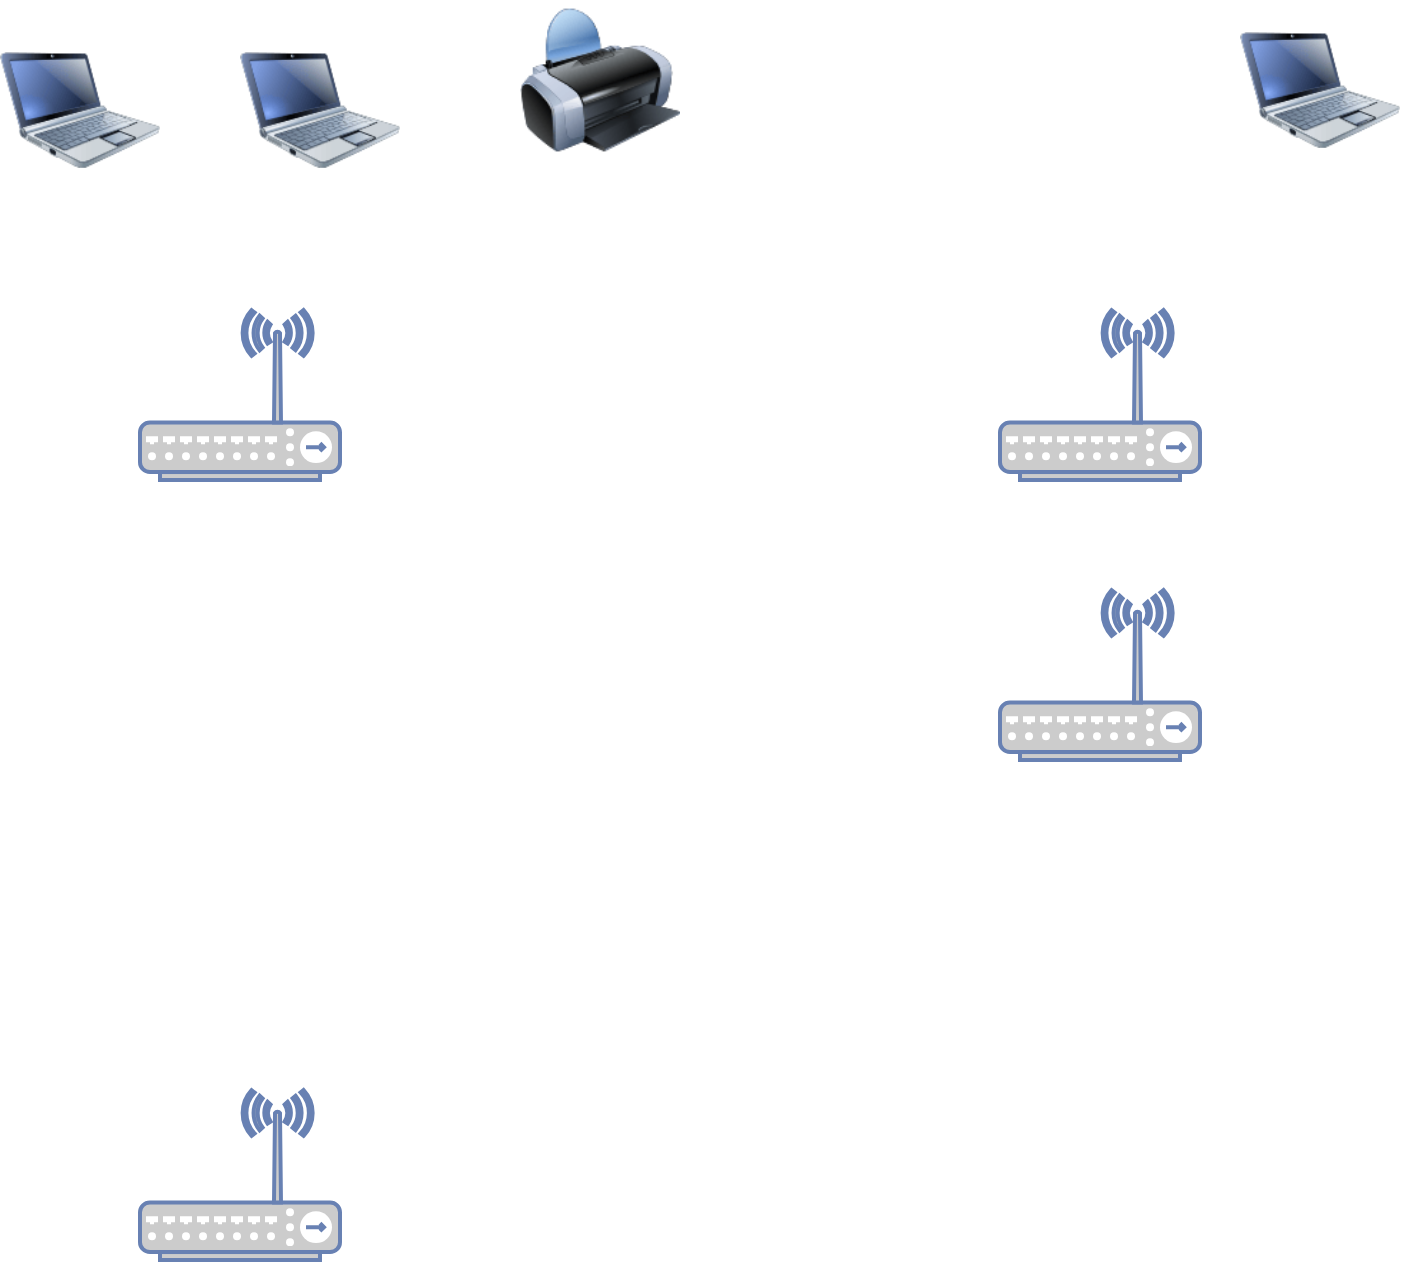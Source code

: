 <mxfile version="21.5.2" type="github">
  <diagram name="Page-1" id="VFRWDgxxv4eTWvXVUjLN">
    <mxGraphModel dx="1050" dy="555" grid="1" gridSize="10" guides="1" tooltips="1" connect="1" arrows="1" fold="1" page="1" pageScale="1" pageWidth="850" pageHeight="1100" math="0" shadow="0">
      <root>
        <mxCell id="0" />
        <mxCell id="1" parent="0" />
        <mxCell id="tMK-UNMMJ-_xrknyxAuZ-1" value="" style="fontColor=#0066CC;verticalAlign=top;verticalLabelPosition=bottom;labelPosition=center;align=center;html=1;outlineConnect=0;fillColor=#CCCCCC;strokeColor=#6881B3;gradientColor=none;gradientDirection=north;strokeWidth=2;shape=mxgraph.networks.wireless_hub;" vertex="1" parent="1">
          <mxGeometry x="610" y="320" width="100" height="85" as="geometry" />
        </mxCell>
        <mxCell id="tMK-UNMMJ-_xrknyxAuZ-2" value="" style="fontColor=#0066CC;verticalAlign=top;verticalLabelPosition=bottom;labelPosition=center;align=center;html=1;outlineConnect=0;fillColor=#CCCCCC;strokeColor=#6881B3;gradientColor=none;gradientDirection=north;strokeWidth=2;shape=mxgraph.networks.wireless_hub;" vertex="1" parent="1">
          <mxGeometry x="610" y="180" width="100" height="85" as="geometry" />
        </mxCell>
        <mxCell id="tMK-UNMMJ-_xrknyxAuZ-3" value="" style="fontColor=#0066CC;verticalAlign=top;verticalLabelPosition=bottom;labelPosition=center;align=center;html=1;outlineConnect=0;fillColor=#CCCCCC;strokeColor=#6881B3;gradientColor=none;gradientDirection=north;strokeWidth=2;shape=mxgraph.networks.wireless_hub;" vertex="1" parent="1">
          <mxGeometry x="180" y="180" width="100" height="85" as="geometry" />
        </mxCell>
        <mxCell id="tMK-UNMMJ-_xrknyxAuZ-5" value="" style="fontColor=#0066CC;verticalAlign=top;verticalLabelPosition=bottom;labelPosition=center;align=center;html=1;outlineConnect=0;fillColor=#CCCCCC;strokeColor=#6881B3;gradientColor=none;gradientDirection=north;strokeWidth=2;shape=mxgraph.networks.wireless_hub;" vertex="1" parent="1">
          <mxGeometry x="180" y="570" width="100" height="85" as="geometry" />
        </mxCell>
        <mxCell id="tMK-UNMMJ-_xrknyxAuZ-6" value="" style="image;html=1;image=img/lib/clip_art/computers/Printer_128x128.png" vertex="1" parent="1">
          <mxGeometry x="370" y="25" width="80" height="80" as="geometry" />
        </mxCell>
        <mxCell id="tMK-UNMMJ-_xrknyxAuZ-8" value="" style="image;html=1;image=img/lib/clip_art/computers/Netbook_128x128.png" vertex="1" parent="1">
          <mxGeometry x="110" y="40" width="80" height="80" as="geometry" />
        </mxCell>
        <mxCell id="tMK-UNMMJ-_xrknyxAuZ-9" value="" style="image;html=1;image=img/lib/clip_art/computers/Netbook_128x128.png" vertex="1" parent="1">
          <mxGeometry x="730" y="30" width="80" height="80" as="geometry" />
        </mxCell>
        <mxCell id="tMK-UNMMJ-_xrknyxAuZ-10" value="" style="image;html=1;image=img/lib/clip_art/computers/Netbook_128x128.png" vertex="1" parent="1">
          <mxGeometry x="230" y="40" width="80" height="80" as="geometry" />
        </mxCell>
      </root>
    </mxGraphModel>
  </diagram>
</mxfile>

